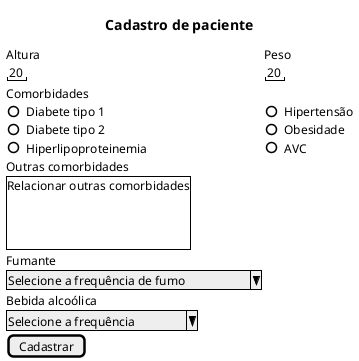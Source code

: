 @startsalt
{
  title Cadastro de paciente
  Altura | Peso
  "20" | "20"
  Comorbidades
  ( ) Diabete tipo 1 | ( ) Hipertensão
  ( ) Diabete tipo 2 | ( ) Obesidade
  ( ) Hiperlipoproteinemia | ( ) AVC
  Outras comorbidades
  {+
    Relacionar outras comorbidades
    .
    .
    .
  }
  Fumante
  ^Selecione a frequência de fumo^
  Bebida alcoólica
  ^Selecione a frequência^
  [Cadastrar]
}
@endsalt

